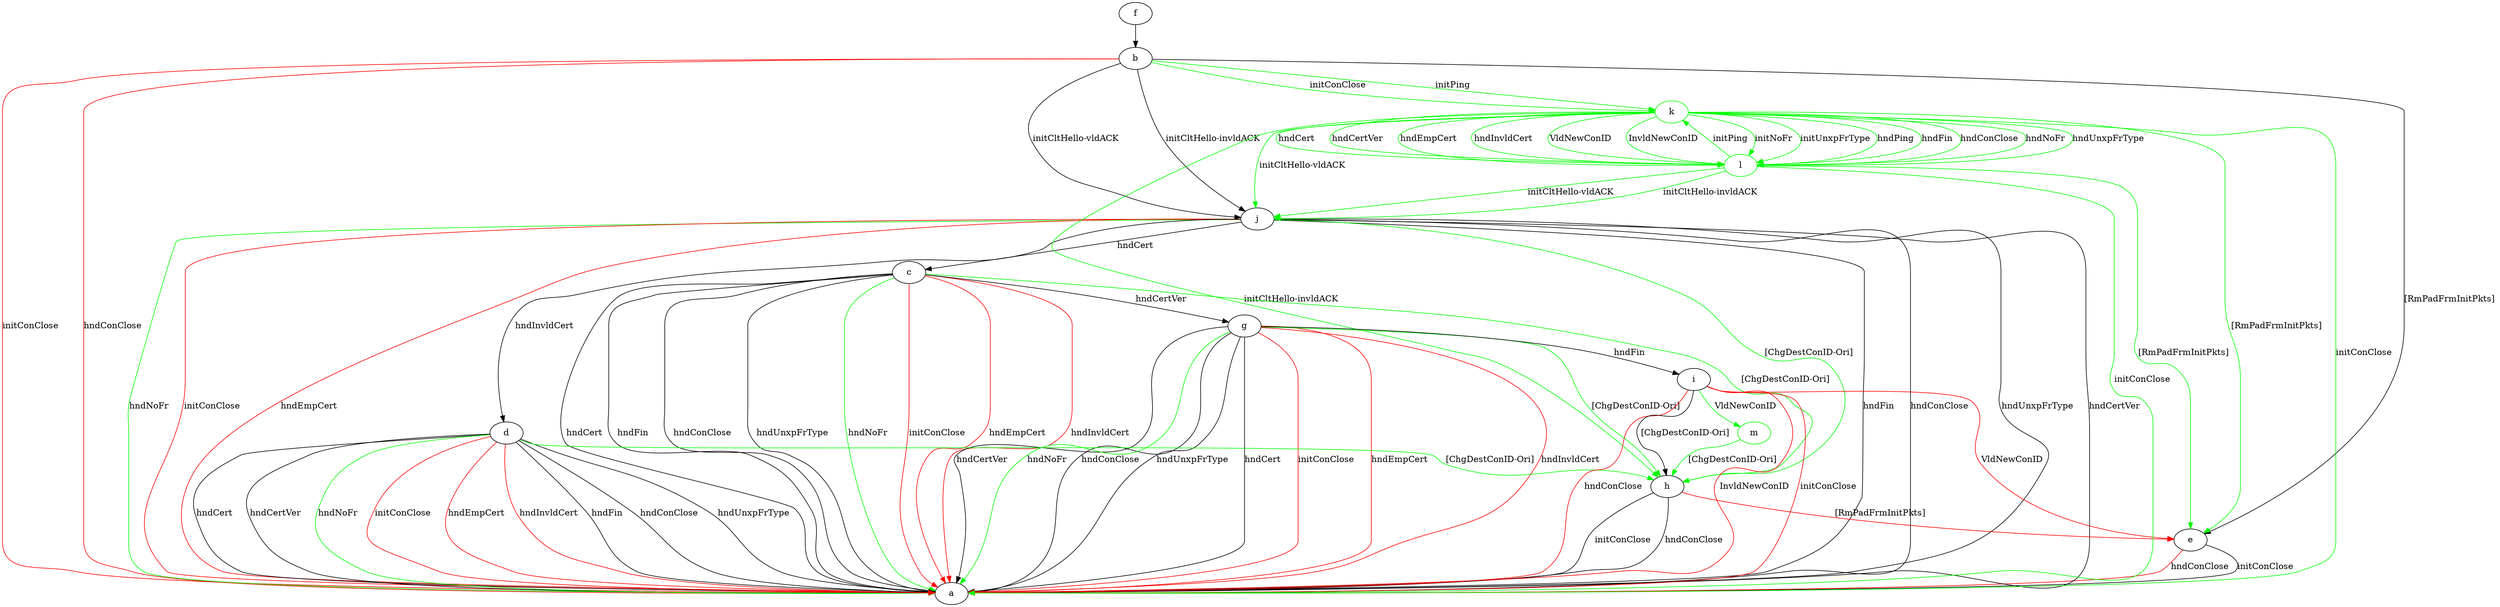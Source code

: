 digraph "" {
	b -> a	[key=0,
		color=red,
		label="initConClose "];
	b -> a	[key=1,
		color=red,
		label="hndConClose "];
	b -> e	[key=0,
		label="[RmPadFrmInitPkts] "];
	b -> j	[key=0,
		label="initCltHello-vldACK "];
	b -> j	[key=1,
		label="initCltHello-invldACK "];
	k	[color=green];
	b -> k	[key=0,
		color=green,
		label="initPing "];
	b -> k	[key=1,
		color=green,
		label="initConClose "];
	c -> a	[key=0,
		label="hndFin "];
	c -> a	[key=1,
		label="hndConClose "];
	c -> a	[key=2,
		label="hndUnxpFrType "];
	c -> a	[key=3,
		label="hndCert "];
	c -> a	[key=4,
		color=green,
		label="hndNoFr "];
	c -> a	[key=5,
		color=red,
		label="initConClose "];
	c -> a	[key=6,
		color=red,
		label="hndEmpCert "];
	c -> a	[key=7,
		color=red,
		label="hndInvldCert "];
	c -> g	[key=0,
		label="hndCertVer "];
	c -> h	[key=0,
		color=green,
		label="[ChgDestConID-Ori] "];
	d -> a	[key=0,
		label="hndFin "];
	d -> a	[key=1,
		label="hndConClose "];
	d -> a	[key=2,
		label="hndUnxpFrType "];
	d -> a	[key=3,
		label="hndCert "];
	d -> a	[key=4,
		label="hndCertVer "];
	d -> a	[key=5,
		color=green,
		label="hndNoFr "];
	d -> a	[key=6,
		color=red,
		label="initConClose "];
	d -> a	[key=7,
		color=red,
		label="hndEmpCert "];
	d -> a	[key=8,
		color=red,
		label="hndInvldCert "];
	d -> h	[key=0,
		color=green,
		label="[ChgDestConID-Ori] "];
	e -> a	[key=0,
		label="initConClose "];
	e -> a	[key=1,
		color=red,
		label="hndConClose "];
	f -> b	[key=0];
	g -> a	[key=0,
		label="hndConClose "];
	g -> a	[key=1,
		label="hndUnxpFrType "];
	g -> a	[key=2,
		label="hndCert "];
	g -> a	[key=3,
		label="hndCertVer "];
	g -> a	[key=4,
		color=green,
		label="hndNoFr "];
	g -> a	[key=5,
		color=red,
		label="initConClose "];
	g -> a	[key=6,
		color=red,
		label="hndEmpCert "];
	g -> a	[key=7,
		color=red,
		label="hndInvldCert "];
	g -> h	[key=0,
		color=green,
		label="[ChgDestConID-Ori] "];
	g -> i	[key=0,
		label="hndFin "];
	h -> a	[key=0,
		label="initConClose "];
	h -> a	[key=1,
		label="hndConClose "];
	h -> e	[key=0,
		color=red,
		label="[RmPadFrmInitPkts] "];
	i -> a	[key=0,
		color=red,
		label="initConClose "];
	i -> a	[key=1,
		color=red,
		label="hndConClose "];
	i -> a	[key=2,
		color=red,
		label="InvldNewConID "];
	i -> e	[key=0,
		color=red,
		label="VldNewConID "];
	i -> h	[key=0,
		label="[ChgDestConID-Ori] "];
	m	[color=green];
	i -> m	[key=0,
		color=green,
		label="VldNewConID "];
	j -> a	[key=0,
		label="hndFin "];
	j -> a	[key=1,
		label="hndConClose "];
	j -> a	[key=2,
		label="hndUnxpFrType "];
	j -> a	[key=3,
		label="hndCertVer "];
	j -> a	[key=4,
		color=green,
		label="hndNoFr "];
	j -> a	[key=5,
		color=red,
		label="initConClose "];
	j -> a	[key=6,
		color=red,
		label="hndEmpCert "];
	j -> c	[key=0,
		label="hndCert "];
	j -> d	[key=0,
		label="hndInvldCert "];
	j -> h	[key=0,
		color=green,
		label="[ChgDestConID-Ori] "];
	k -> a	[key=0,
		color=green,
		label="initConClose "];
	k -> e	[key=0,
		color=green,
		label="[RmPadFrmInitPkts] "];
	k -> h	[key=0,
		color=green,
		label="initCltHello-invldACK "];
	k -> j	[key=0,
		color=green,
		label="initCltHello-vldACK "];
	l	[color=green];
	k -> l	[key=0,
		color=green,
		label="initNoFr "];
	k -> l	[key=1,
		color=green,
		label="initUnxpFrType "];
	k -> l	[key=2,
		color=green,
		label="hndPing "];
	k -> l	[key=3,
		color=green,
		label="hndFin "];
	k -> l	[key=4,
		color=green,
		label="hndConClose "];
	k -> l	[key=5,
		color=green,
		label="hndNoFr "];
	k -> l	[key=6,
		color=green,
		label="hndUnxpFrType "];
	k -> l	[key=7,
		color=green,
		label="hndCert "];
	k -> l	[key=8,
		color=green,
		label="hndCertVer "];
	k -> l	[key=9,
		color=green,
		label="hndEmpCert "];
	k -> l	[key=10,
		color=green,
		label="hndInvldCert "];
	k -> l	[key=11,
		color=green,
		label="VldNewConID "];
	k -> l	[key=12,
		color=green,
		label="InvldNewConID "];
	l -> a	[key=0,
		color=green,
		label="initConClose "];
	l -> e	[key=0,
		color=green,
		label="[RmPadFrmInitPkts] "];
	l -> j	[key=0,
		color=green,
		label="initCltHello-vldACK "];
	l -> j	[key=1,
		color=green,
		label="initCltHello-invldACK "];
	l -> k	[key=0,
		color=green,
		label="initPing "];
	m -> h	[key=0,
		color=green,
		label="[ChgDestConID-Ori] "];
}
